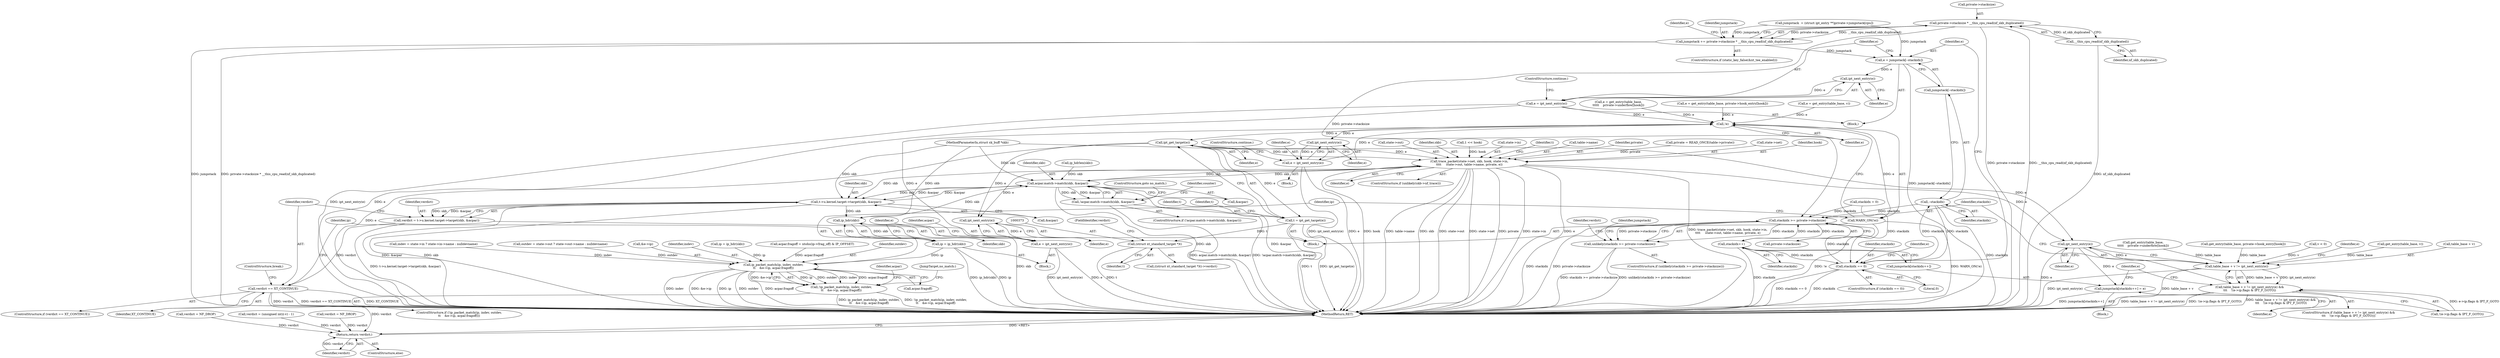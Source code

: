 digraph "0_linux_57ebd808a97d7c5b1e1afb937c2db22beba3c1f8_0@API" {
"1000238" [label="(Call,private->stacksize * __this_cpu_read(nf_skb_duplicated))"];
"1000242" [label="(Call,__this_cpu_read(nf_skb_duplicated))"];
"1000236" [label="(Call,jumpstack += private->stacksize * __this_cpu_read(nf_skb_duplicated))"];
"1000411" [label="(Call,e = jumpstack[--stackidx])"];
"1000419" [label="(Call,ipt_next_entry(e))"];
"1000417" [label="(Call,e = ipt_next_entry(e))"];
"1000259" [label="(Call,!e)"];
"1000258" [label="(Call,WARN_ON(!e))"];
"1000278" [label="(Call,ipt_next_entry(e))"];
"1000276" [label="(Call,e = ipt_next_entry(e))"];
"1000323" [label="(Call,ipt_get_target(e))"];
"1000321" [label="(Call,t = ipt_get_target(e))"];
"1000372" [label="(Call,(struct xt_standard_target *)t)"];
"1000339" [label="(Call,trace_packet(state->net, skb, hook, state->in,\n\t\t\t\t     state->out, table->name, private, e))"];
"1000302" [label="(Call,acpar.match->match(skb, &acpar))"];
"1000301" [label="(Call,!acpar.match->match(skb, &acpar))"];
"1000483" [label="(Call,t->u.kernel.target->target(skb, &acpar))"];
"1000481" [label="(Call,verdict = t->u.kernel.target->target(skb, &acpar))"];
"1000488" [label="(Call,verdict == XT_CONTINUE)"];
"1000517" [label="(Return,return verdict;)"];
"1000494" [label="(Call,ip_hdr(skb))"];
"1000492" [label="(Call,ip = ip_hdr(skb))"];
"1000263" [label="(Call,ip_packet_match(ip, indev, outdev,\n\t\t    &e->ip, acpar.fragoff))"];
"1000262" [label="(Call,!ip_packet_match(ip, indev, outdev,\n\t\t    &e->ip, acpar.fragoff))"];
"1000428" [label="(Call,ipt_next_entry(e))"];
"1000424" [label="(Call,table_base + v != ipt_next_entry(e))"];
"1000423" [label="(Call,table_base + v != ipt_next_entry(e) &&\n\t\t\t    !(e->ip.flags & IPT_F_GOTO))"];
"1000451" [label="(Call,jumpstack[stackidx++] = e)"];
"1000498" [label="(Call,ipt_next_entry(e))"];
"1000496" [label="(Call,e = ipt_next_entry(e))"];
"1000441" [label="(Call,stackidx >= private->stacksize)"];
"1000440" [label="(Call,unlikely(stackidx >= private->stacksize))"];
"1000454" [label="(Call,stackidx++)"];
"1000396" [label="(Call,stackidx == 0)"];
"1000415" [label="(Call,--stackidx)"];
"1000243" [label="(Identifier,nf_skb_duplicated)"];
"1000254" [label="(Block,)"];
"1000498" [label="(Call,ipt_next_entry(e))"];
"1000355" [label="(Identifier,e)"];
"1000482" [label="(Identifier,verdict)"];
"1000321" [label="(Call,t = ipt_get_target(e))"];
"1000494" [label="(Call,ip_hdr(skb))"];
"1000170" [label="(Call,acpar.fragoff = ntohs(ip->frag_off) & IP_OFFSET)"];
"1000452" [label="(Call,jumpstack[stackidx++])"];
"1000284" [label="(Identifier,acpar)"];
"1000322" [label="(Identifier,t)"];
"1000266" [label="(Identifier,outdev)"];
"1000481" [label="(Call,verdict = t->u.kernel.target->target(skb, &acpar))"];
"1000495" [label="(Identifier,skb)"];
"1000262" [label="(Call,!ip_packet_match(ip, indev, outdev,\n\t\t    &e->ip, acpar.fragoff))"];
"1000484" [label="(Identifier,skb)"];
"1000442" [label="(Identifier,stackidx)"];
"1000489" [label="(Identifier,verdict)"];
"1000344" [label="(Identifier,hook)"];
"1000348" [label="(Call,state->out)"];
"1000491" [label="(Block,)"];
"1000487" [label="(ControlStructure,if (verdict == XT_CONTINUE))"];
"1000499" [label="(Identifier,e)"];
"1000278" [label="(Call,ipt_next_entry(e))"];
"1000413" [label="(Call,jumpstack[--stackidx])"];
"1000246" [label="(Call,get_entry(table_base, private->hook_entry[hook]))"];
"1000518" [label="(Identifier,verdict)"];
"1000516" [label="(ControlStructure,else)"];
"1000455" [label="(Identifier,stackidx)"];
"1000410" [label="(Block,)"];
"1000259" [label="(Call,!e)"];
"1000422" [label="(ControlStructure,if (table_base + v != ipt_next_entry(e) &&\n\t\t\t    !(e->ip.flags & IPT_F_GOTO)))"];
"1000371" [label="(Call,((struct xt_standard_target *)t)->verdict)"];
"1000424" [label="(Call,table_base + v != ipt_next_entry(e))"];
"1000271" [label="(Call,acpar.fragoff)"];
"1000146" [label="(Call,indev = state->in ? state->in->name : nulldevname)"];
"1000343" [label="(Identifier,skb)"];
"1000377" [label="(Call,v < 0)"];
"1000275" [label="(JumpTarget,no_match:)"];
"1000242" [label="(Call,__this_cpu_read(nf_skb_duplicated))"];
"1000323" [label="(Call,ipt_get_target(e))"];
"1000505" [label="(Identifier,acpar)"];
"1000280" [label="(ControlStructure,continue;)"];
"1000245" [label="(Identifier,e)"];
"1000303" [label="(Identifier,skb)"];
"1000451" [label="(Call,jumpstack[stackidx++] = e)"];
"1000398" [label="(Literal,0)"];
"1000419" [label="(Call,ipt_next_entry(e))"];
"1000434" [label="(Identifier,e)"];
"1000519" [label="(MethodReturn,RET)"];
"1000244" [label="(Call,e = get_entry(table_base, private->hook_entry[hook]))"];
"1000429" [label="(Identifier,e)"];
"1000264" [label="(Identifier,ip)"];
"1000440" [label="(Call,unlikely(stackidx >= private->stacksize))"];
"1000459" [label="(Call,get_entry(table_base, v))"];
"1000334" [label="(ControlStructure,if (unlikely(skb->nf_trace)))"];
"1000261" [label="(ControlStructure,if (!ip_packet_match(ip, indev, outdev,\n\t\t    &e->ip, acpar.fragoff)))"];
"1000202" [label="(Call,1 << hook)"];
"1000304" [label="(Call,&acpar)"];
"1000302" [label="(Call,acpar.match->match(skb, &acpar))"];
"1000490" [label="(Identifier,XT_CONTINUE)"];
"1000438" [label="(Block,)"];
"1000308" [label="(Identifier,counter)"];
"1000430" [label="(Call,!(e->ip.flags & IPT_F_GOTO))"];
"1000184" [label="(Call,ip_hdrlen(skb))"];
"1000238" [label="(Call,private->stacksize * __this_cpu_read(nf_skb_duplicated))"];
"1000277" [label="(Identifier,e)"];
"1000301" [label="(Call,!acpar.match->match(skb, &acpar))"];
"1000441" [label="(Call,stackidx >= private->stacksize)"];
"1000260" [label="(Identifier,e)"];
"1000397" [label="(Identifier,stackidx)"];
"1000345" [label="(Call,state->in)"];
"1000139" [label="(Call,stackidx = 0)"];
"1000232" [label="(ControlStructure,if (static_key_false(&xt_tee_enabled)))"];
"1000395" [label="(ControlStructure,if (stackidx == 0))"];
"1000126" [label="(Call,verdict = NF_DROP)"];
"1000324" [label="(Identifier,e)"];
"1000375" [label="(FieldIdentifier,verdict)"];
"1000493" [label="(Identifier,ip)"];
"1000457" [label="(Call,e = get_entry(table_base, v))"];
"1000458" [label="(Identifier,e)"];
"1000456" [label="(Identifier,e)"];
"1000158" [label="(Call,outdev = state->out ? state->out->name : nulldevname)"];
"1000418" [label="(Identifier,e)"];
"1000400" [label="(Call,e = get_entry(table_base,\n\t\t\t\t\t    private->underflow[hook]))"];
"1000330" [label="(Identifier,t)"];
"1000362" [label="(Identifier,t)"];
"1000306" [label="(ControlStructure,goto no_match;)"];
"1000411" [label="(Call,e = jumpstack[--stackidx])"];
"1000267" [label="(Call,&e->ip)"];
"1000339" [label="(Call,trace_packet(state->net, skb, hook, state->in,\n\t\t\t\t     state->out, table->name, private, e))"];
"1000454" [label="(Call,stackidx++)"];
"1000453" [label="(Identifier,jumpstack)"];
"1000492" [label="(Call,ip = ip_hdr(skb))"];
"1000351" [label="(Call,table->name)"];
"1000412" [label="(Identifier,e)"];
"1000417" [label="(Call,e = ipt_next_entry(e))"];
"1000265" [label="(Identifier,indev)"];
"1000423" [label="(Call,table_base + v != ipt_next_entry(e) &&\n\t\t\t    !(e->ip.flags & IPT_F_GOTO))"];
"1000420" [label="(Identifier,e)"];
"1000497" [label="(Identifier,e)"];
"1000258" [label="(Call,WARN_ON(!e))"];
"1000300" [label="(ControlStructure,if (!acpar.match->match(skb, &acpar)))"];
"1000428" [label="(Call,ipt_next_entry(e))"];
"1000276" [label="(Call,e = ipt_next_entry(e))"];
"1000401" [label="(Identifier,e)"];
"1000223" [label="(Call,jumpstack  = (struct ipt_entry **)private->jumpstack[cpu])"];
"1000237" [label="(Identifier,jumpstack)"];
"1000263" [label="(Call,ip_packet_match(ip, indev, outdev,\n\t\t    &e->ip, acpar.fragoff))"];
"1000415" [label="(Call,--stackidx)"];
"1000274" [label="(Block,)"];
"1000485" [label="(Call,&acpar)"];
"1000111" [label="(MethodParameterIn,struct sk_buff *skb)"];
"1000448" [label="(Identifier,verdict)"];
"1000488" [label="(Call,verdict == XT_CONTINUE)"];
"1000496" [label="(Call,e = ipt_next_entry(e))"];
"1000386" [label="(Call,verdict = (unsigned int)(-v) - 1)"];
"1000502" [label="(ControlStructure,break;)"];
"1000517" [label="(Return,return verdict;)"];
"1000279" [label="(Identifier,e)"];
"1000354" [label="(Identifier,private)"];
"1000209" [label="(Call,private = READ_ONCE(table->private))"];
"1000425" [label="(Call,table_base + v)"];
"1000447" [label="(Call,verdict = NF_DROP)"];
"1000372" [label="(Call,(struct xt_standard_target *)t)"];
"1000374" [label="(Identifier,t)"];
"1000236" [label="(Call,jumpstack += private->stacksize * __this_cpu_read(nf_skb_duplicated))"];
"1000396" [label="(Call,stackidx == 0)"];
"1000340" [label="(Call,state->net)"];
"1000483" [label="(Call,t->u.kernel.target->target(skb, &acpar))"];
"1000142" [label="(Call,ip = ip_hdr(skb))"];
"1000402" [label="(Call,get_entry(table_base,\n\t\t\t\t\t    private->underflow[hook]))"];
"1000416" [label="(Identifier,stackidx)"];
"1000439" [label="(ControlStructure,if (unlikely(stackidx >= private->stacksize)))"];
"1000421" [label="(ControlStructure,continue;)"];
"1000443" [label="(Call,private->stacksize)"];
"1000239" [label="(Call,private->stacksize)"];
"1000238" -> "1000236"  [label="AST: "];
"1000238" -> "1000242"  [label="CFG: "];
"1000239" -> "1000238"  [label="AST: "];
"1000242" -> "1000238"  [label="AST: "];
"1000236" -> "1000238"  [label="CFG: "];
"1000238" -> "1000519"  [label="DDG: private->stacksize"];
"1000238" -> "1000519"  [label="DDG: __this_cpu_read(nf_skb_duplicated)"];
"1000238" -> "1000236"  [label="DDG: private->stacksize"];
"1000238" -> "1000236"  [label="DDG: __this_cpu_read(nf_skb_duplicated)"];
"1000242" -> "1000238"  [label="DDG: nf_skb_duplicated"];
"1000238" -> "1000441"  [label="DDG: private->stacksize"];
"1000242" -> "1000243"  [label="CFG: "];
"1000243" -> "1000242"  [label="AST: "];
"1000242" -> "1000519"  [label="DDG: nf_skb_duplicated"];
"1000236" -> "1000232"  [label="AST: "];
"1000237" -> "1000236"  [label="AST: "];
"1000245" -> "1000236"  [label="CFG: "];
"1000236" -> "1000519"  [label="DDG: jumpstack"];
"1000236" -> "1000519"  [label="DDG: private->stacksize * __this_cpu_read(nf_skb_duplicated)"];
"1000223" -> "1000236"  [label="DDG: jumpstack"];
"1000236" -> "1000411"  [label="DDG: jumpstack"];
"1000411" -> "1000410"  [label="AST: "];
"1000411" -> "1000413"  [label="CFG: "];
"1000412" -> "1000411"  [label="AST: "];
"1000413" -> "1000411"  [label="AST: "];
"1000418" -> "1000411"  [label="CFG: "];
"1000411" -> "1000519"  [label="DDG: jumpstack[--stackidx]"];
"1000223" -> "1000411"  [label="DDG: jumpstack"];
"1000411" -> "1000419"  [label="DDG: e"];
"1000419" -> "1000417"  [label="AST: "];
"1000419" -> "1000420"  [label="CFG: "];
"1000420" -> "1000419"  [label="AST: "];
"1000417" -> "1000419"  [label="CFG: "];
"1000419" -> "1000417"  [label="DDG: e"];
"1000417" -> "1000410"  [label="AST: "];
"1000418" -> "1000417"  [label="AST: "];
"1000421" -> "1000417"  [label="CFG: "];
"1000417" -> "1000519"  [label="DDG: e"];
"1000417" -> "1000519"  [label="DDG: ipt_next_entry(e)"];
"1000417" -> "1000259"  [label="DDG: e"];
"1000259" -> "1000258"  [label="AST: "];
"1000259" -> "1000260"  [label="CFG: "];
"1000260" -> "1000259"  [label="AST: "];
"1000258" -> "1000259"  [label="CFG: "];
"1000259" -> "1000258"  [label="DDG: e"];
"1000400" -> "1000259"  [label="DDG: e"];
"1000496" -> "1000259"  [label="DDG: e"];
"1000244" -> "1000259"  [label="DDG: e"];
"1000276" -> "1000259"  [label="DDG: e"];
"1000457" -> "1000259"  [label="DDG: e"];
"1000259" -> "1000278"  [label="DDG: e"];
"1000259" -> "1000323"  [label="DDG: e"];
"1000258" -> "1000254"  [label="AST: "];
"1000264" -> "1000258"  [label="CFG: "];
"1000258" -> "1000519"  [label="DDG: !e"];
"1000258" -> "1000519"  [label="DDG: WARN_ON(!e)"];
"1000278" -> "1000276"  [label="AST: "];
"1000278" -> "1000279"  [label="CFG: "];
"1000279" -> "1000278"  [label="AST: "];
"1000276" -> "1000278"  [label="CFG: "];
"1000278" -> "1000276"  [label="DDG: e"];
"1000276" -> "1000274"  [label="AST: "];
"1000277" -> "1000276"  [label="AST: "];
"1000280" -> "1000276"  [label="CFG: "];
"1000276" -> "1000519"  [label="DDG: ipt_next_entry(e)"];
"1000276" -> "1000519"  [label="DDG: e"];
"1000323" -> "1000321"  [label="AST: "];
"1000323" -> "1000324"  [label="CFG: "];
"1000324" -> "1000323"  [label="AST: "];
"1000321" -> "1000323"  [label="CFG: "];
"1000323" -> "1000519"  [label="DDG: e"];
"1000323" -> "1000321"  [label="DDG: e"];
"1000323" -> "1000339"  [label="DDG: e"];
"1000323" -> "1000428"  [label="DDG: e"];
"1000323" -> "1000498"  [label="DDG: e"];
"1000321" -> "1000254"  [label="AST: "];
"1000322" -> "1000321"  [label="AST: "];
"1000330" -> "1000321"  [label="CFG: "];
"1000321" -> "1000519"  [label="DDG: t"];
"1000321" -> "1000519"  [label="DDG: ipt_get_target(e)"];
"1000321" -> "1000372"  [label="DDG: t"];
"1000372" -> "1000371"  [label="AST: "];
"1000372" -> "1000374"  [label="CFG: "];
"1000373" -> "1000372"  [label="AST: "];
"1000374" -> "1000372"  [label="AST: "];
"1000375" -> "1000372"  [label="CFG: "];
"1000372" -> "1000519"  [label="DDG: t"];
"1000339" -> "1000334"  [label="AST: "];
"1000339" -> "1000355"  [label="CFG: "];
"1000340" -> "1000339"  [label="AST: "];
"1000343" -> "1000339"  [label="AST: "];
"1000344" -> "1000339"  [label="AST: "];
"1000345" -> "1000339"  [label="AST: "];
"1000348" -> "1000339"  [label="AST: "];
"1000351" -> "1000339"  [label="AST: "];
"1000354" -> "1000339"  [label="AST: "];
"1000355" -> "1000339"  [label="AST: "];
"1000362" -> "1000339"  [label="CFG: "];
"1000339" -> "1000519"  [label="DDG: trace_packet(state->net, skb, hook, state->in,\n\t\t\t\t     state->out, table->name, private, e)"];
"1000339" -> "1000519"  [label="DDG: hook"];
"1000339" -> "1000519"  [label="DDG: table->name"];
"1000339" -> "1000519"  [label="DDG: skb"];
"1000339" -> "1000519"  [label="DDG: state->out"];
"1000339" -> "1000519"  [label="DDG: state->net"];
"1000339" -> "1000519"  [label="DDG: private"];
"1000339" -> "1000519"  [label="DDG: state->in"];
"1000339" -> "1000519"  [label="DDG: e"];
"1000339" -> "1000302"  [label="DDG: skb"];
"1000302" -> "1000339"  [label="DDG: skb"];
"1000111" -> "1000339"  [label="DDG: skb"];
"1000202" -> "1000339"  [label="DDG: hook"];
"1000209" -> "1000339"  [label="DDG: private"];
"1000339" -> "1000428"  [label="DDG: e"];
"1000339" -> "1000483"  [label="DDG: skb"];
"1000339" -> "1000498"  [label="DDG: e"];
"1000302" -> "1000301"  [label="AST: "];
"1000302" -> "1000304"  [label="CFG: "];
"1000303" -> "1000302"  [label="AST: "];
"1000304" -> "1000302"  [label="AST: "];
"1000301" -> "1000302"  [label="CFG: "];
"1000302" -> "1000519"  [label="DDG: &acpar"];
"1000302" -> "1000519"  [label="DDG: skb"];
"1000302" -> "1000301"  [label="DDG: skb"];
"1000302" -> "1000301"  [label="DDG: &acpar"];
"1000184" -> "1000302"  [label="DDG: skb"];
"1000494" -> "1000302"  [label="DDG: skb"];
"1000111" -> "1000302"  [label="DDG: skb"];
"1000483" -> "1000302"  [label="DDG: &acpar"];
"1000302" -> "1000483"  [label="DDG: skb"];
"1000302" -> "1000483"  [label="DDG: &acpar"];
"1000301" -> "1000300"  [label="AST: "];
"1000306" -> "1000301"  [label="CFG: "];
"1000308" -> "1000301"  [label="CFG: "];
"1000301" -> "1000519"  [label="DDG: !acpar.match->match(skb, &acpar)"];
"1000301" -> "1000519"  [label="DDG: acpar.match->match(skb, &acpar)"];
"1000483" -> "1000481"  [label="AST: "];
"1000483" -> "1000485"  [label="CFG: "];
"1000484" -> "1000483"  [label="AST: "];
"1000485" -> "1000483"  [label="AST: "];
"1000481" -> "1000483"  [label="CFG: "];
"1000483" -> "1000519"  [label="DDG: &acpar"];
"1000483" -> "1000519"  [label="DDG: skb"];
"1000483" -> "1000481"  [label="DDG: skb"];
"1000483" -> "1000481"  [label="DDG: &acpar"];
"1000111" -> "1000483"  [label="DDG: skb"];
"1000483" -> "1000494"  [label="DDG: skb"];
"1000481" -> "1000254"  [label="AST: "];
"1000482" -> "1000481"  [label="AST: "];
"1000489" -> "1000481"  [label="CFG: "];
"1000481" -> "1000519"  [label="DDG: t->u.kernel.target->target(skb, &acpar)"];
"1000481" -> "1000488"  [label="DDG: verdict"];
"1000488" -> "1000487"  [label="AST: "];
"1000488" -> "1000490"  [label="CFG: "];
"1000489" -> "1000488"  [label="AST: "];
"1000490" -> "1000488"  [label="AST: "];
"1000493" -> "1000488"  [label="CFG: "];
"1000502" -> "1000488"  [label="CFG: "];
"1000488" -> "1000519"  [label="DDG: verdict"];
"1000488" -> "1000519"  [label="DDG: verdict == XT_CONTINUE"];
"1000488" -> "1000519"  [label="DDG: XT_CONTINUE"];
"1000488" -> "1000517"  [label="DDG: verdict"];
"1000517" -> "1000516"  [label="AST: "];
"1000517" -> "1000518"  [label="CFG: "];
"1000518" -> "1000517"  [label="AST: "];
"1000519" -> "1000517"  [label="CFG: "];
"1000517" -> "1000519"  [label="DDG: <RET>"];
"1000518" -> "1000517"  [label="DDG: verdict"];
"1000447" -> "1000517"  [label="DDG: verdict"];
"1000386" -> "1000517"  [label="DDG: verdict"];
"1000126" -> "1000517"  [label="DDG: verdict"];
"1000494" -> "1000492"  [label="AST: "];
"1000494" -> "1000495"  [label="CFG: "];
"1000495" -> "1000494"  [label="AST: "];
"1000492" -> "1000494"  [label="CFG: "];
"1000494" -> "1000519"  [label="DDG: skb"];
"1000494" -> "1000492"  [label="DDG: skb"];
"1000111" -> "1000494"  [label="DDG: skb"];
"1000492" -> "1000491"  [label="AST: "];
"1000493" -> "1000492"  [label="AST: "];
"1000497" -> "1000492"  [label="CFG: "];
"1000492" -> "1000519"  [label="DDG: ip_hdr(skb)"];
"1000492" -> "1000519"  [label="DDG: ip"];
"1000492" -> "1000263"  [label="DDG: ip"];
"1000263" -> "1000262"  [label="AST: "];
"1000263" -> "1000271"  [label="CFG: "];
"1000264" -> "1000263"  [label="AST: "];
"1000265" -> "1000263"  [label="AST: "];
"1000266" -> "1000263"  [label="AST: "];
"1000267" -> "1000263"  [label="AST: "];
"1000271" -> "1000263"  [label="AST: "];
"1000262" -> "1000263"  [label="CFG: "];
"1000263" -> "1000519"  [label="DDG: indev"];
"1000263" -> "1000519"  [label="DDG: &e->ip"];
"1000263" -> "1000519"  [label="DDG: ip"];
"1000263" -> "1000519"  [label="DDG: outdev"];
"1000263" -> "1000519"  [label="DDG: acpar.fragoff"];
"1000263" -> "1000262"  [label="DDG: ip"];
"1000263" -> "1000262"  [label="DDG: outdev"];
"1000263" -> "1000262"  [label="DDG: indev"];
"1000263" -> "1000262"  [label="DDG: acpar.fragoff"];
"1000263" -> "1000262"  [label="DDG: &e->ip"];
"1000142" -> "1000263"  [label="DDG: ip"];
"1000146" -> "1000263"  [label="DDG: indev"];
"1000158" -> "1000263"  [label="DDG: outdev"];
"1000170" -> "1000263"  [label="DDG: acpar.fragoff"];
"1000262" -> "1000261"  [label="AST: "];
"1000275" -> "1000262"  [label="CFG: "];
"1000284" -> "1000262"  [label="CFG: "];
"1000262" -> "1000519"  [label="DDG: ip_packet_match(ip, indev, outdev,\n\t\t    &e->ip, acpar.fragoff)"];
"1000262" -> "1000519"  [label="DDG: !ip_packet_match(ip, indev, outdev,\n\t\t    &e->ip, acpar.fragoff)"];
"1000428" -> "1000424"  [label="AST: "];
"1000428" -> "1000429"  [label="CFG: "];
"1000429" -> "1000428"  [label="AST: "];
"1000424" -> "1000428"  [label="CFG: "];
"1000428" -> "1000519"  [label="DDG: e"];
"1000428" -> "1000424"  [label="DDG: e"];
"1000428" -> "1000451"  [label="DDG: e"];
"1000424" -> "1000423"  [label="AST: "];
"1000425" -> "1000424"  [label="AST: "];
"1000434" -> "1000424"  [label="CFG: "];
"1000423" -> "1000424"  [label="CFG: "];
"1000424" -> "1000519"  [label="DDG: ipt_next_entry(e)"];
"1000424" -> "1000519"  [label="DDG: table_base + v"];
"1000424" -> "1000423"  [label="DDG: table_base + v"];
"1000424" -> "1000423"  [label="DDG: ipt_next_entry(e)"];
"1000459" -> "1000424"  [label="DDG: table_base"];
"1000402" -> "1000424"  [label="DDG: table_base"];
"1000246" -> "1000424"  [label="DDG: table_base"];
"1000377" -> "1000424"  [label="DDG: v"];
"1000423" -> "1000422"  [label="AST: "];
"1000423" -> "1000430"  [label="CFG: "];
"1000430" -> "1000423"  [label="AST: "];
"1000442" -> "1000423"  [label="CFG: "];
"1000458" -> "1000423"  [label="CFG: "];
"1000423" -> "1000519"  [label="DDG: table_base + v != ipt_next_entry(e) &&\n\t\t\t    !(e->ip.flags & IPT_F_GOTO)"];
"1000423" -> "1000519"  [label="DDG: table_base + v != ipt_next_entry(e)"];
"1000423" -> "1000519"  [label="DDG: !(e->ip.flags & IPT_F_GOTO)"];
"1000430" -> "1000423"  [label="DDG: e->ip.flags & IPT_F_GOTO"];
"1000451" -> "1000438"  [label="AST: "];
"1000451" -> "1000456"  [label="CFG: "];
"1000452" -> "1000451"  [label="AST: "];
"1000456" -> "1000451"  [label="AST: "];
"1000458" -> "1000451"  [label="CFG: "];
"1000451" -> "1000519"  [label="DDG: jumpstack[stackidx++]"];
"1000498" -> "1000496"  [label="AST: "];
"1000498" -> "1000499"  [label="CFG: "];
"1000499" -> "1000498"  [label="AST: "];
"1000496" -> "1000498"  [label="CFG: "];
"1000498" -> "1000496"  [label="DDG: e"];
"1000496" -> "1000491"  [label="AST: "];
"1000497" -> "1000496"  [label="AST: "];
"1000505" -> "1000496"  [label="CFG: "];
"1000496" -> "1000519"  [label="DDG: ipt_next_entry(e)"];
"1000496" -> "1000519"  [label="DDG: e"];
"1000441" -> "1000440"  [label="AST: "];
"1000441" -> "1000443"  [label="CFG: "];
"1000442" -> "1000441"  [label="AST: "];
"1000443" -> "1000441"  [label="AST: "];
"1000440" -> "1000441"  [label="CFG: "];
"1000441" -> "1000519"  [label="DDG: stackidx"];
"1000441" -> "1000519"  [label="DDG: private->stacksize"];
"1000441" -> "1000440"  [label="DDG: stackidx"];
"1000441" -> "1000440"  [label="DDG: private->stacksize"];
"1000454" -> "1000441"  [label="DDG: stackidx"];
"1000396" -> "1000441"  [label="DDG: stackidx"];
"1000139" -> "1000441"  [label="DDG: stackidx"];
"1000415" -> "1000441"  [label="DDG: stackidx"];
"1000441" -> "1000454"  [label="DDG: stackidx"];
"1000440" -> "1000439"  [label="AST: "];
"1000448" -> "1000440"  [label="CFG: "];
"1000453" -> "1000440"  [label="CFG: "];
"1000440" -> "1000519"  [label="DDG: unlikely(stackidx >= private->stacksize)"];
"1000440" -> "1000519"  [label="DDG: stackidx >= private->stacksize"];
"1000454" -> "1000452"  [label="AST: "];
"1000454" -> "1000455"  [label="CFG: "];
"1000455" -> "1000454"  [label="AST: "];
"1000452" -> "1000454"  [label="CFG: "];
"1000454" -> "1000519"  [label="DDG: stackidx"];
"1000454" -> "1000396"  [label="DDG: stackidx"];
"1000396" -> "1000395"  [label="AST: "];
"1000396" -> "1000398"  [label="CFG: "];
"1000397" -> "1000396"  [label="AST: "];
"1000398" -> "1000396"  [label="AST: "];
"1000401" -> "1000396"  [label="CFG: "];
"1000412" -> "1000396"  [label="CFG: "];
"1000396" -> "1000519"  [label="DDG: stackidx == 0"];
"1000396" -> "1000519"  [label="DDG: stackidx"];
"1000139" -> "1000396"  [label="DDG: stackidx"];
"1000415" -> "1000396"  [label="DDG: stackidx"];
"1000396" -> "1000415"  [label="DDG: stackidx"];
"1000415" -> "1000413"  [label="AST: "];
"1000415" -> "1000416"  [label="CFG: "];
"1000416" -> "1000415"  [label="AST: "];
"1000413" -> "1000415"  [label="CFG: "];
"1000415" -> "1000519"  [label="DDG: stackidx"];
}
